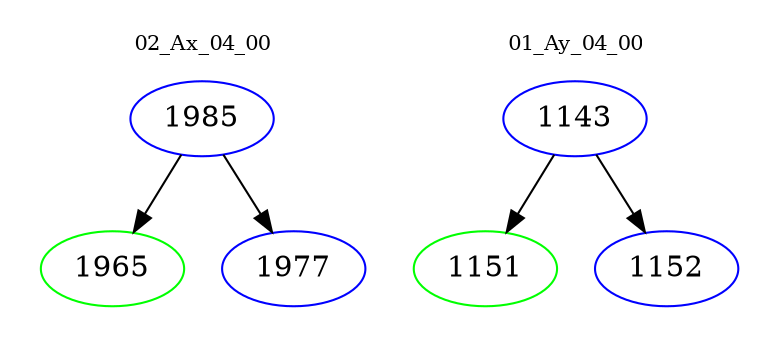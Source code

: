 digraph{
subgraph cluster_0 {
color = white
label = "02_Ax_04_00";
fontsize=10;
T0_1985 [label="1985", color="blue"]
T0_1985 -> T0_1965 [color="black"]
T0_1965 [label="1965", color="green"]
T0_1985 -> T0_1977 [color="black"]
T0_1977 [label="1977", color="blue"]
}
subgraph cluster_1 {
color = white
label = "01_Ay_04_00";
fontsize=10;
T1_1143 [label="1143", color="blue"]
T1_1143 -> T1_1151 [color="black"]
T1_1151 [label="1151", color="green"]
T1_1143 -> T1_1152 [color="black"]
T1_1152 [label="1152", color="blue"]
}
}
